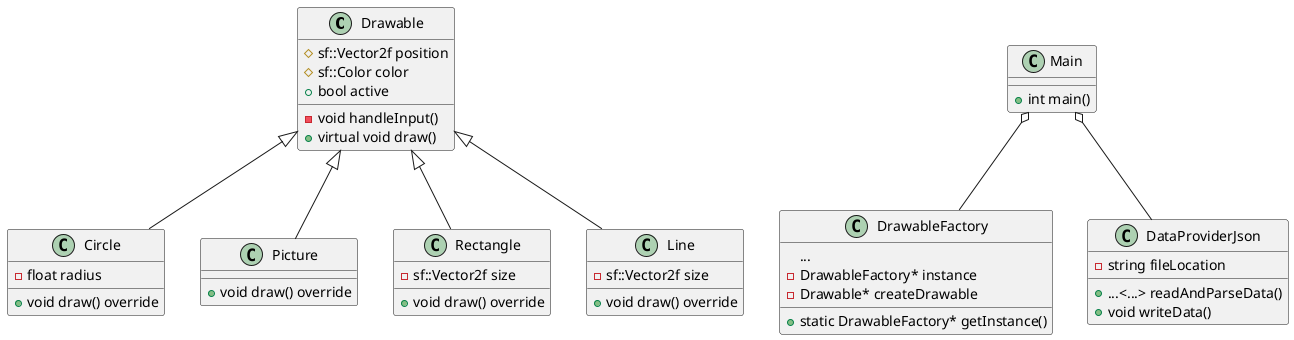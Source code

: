 @startuml FactoryPattern

class Drawable {
  # sf::Vector2f position
  # sf::Color color
  + bool active
  - void handleInput()
  + virtual void draw()
}

class Circle {
  - float radius
  + void draw() override
}

class Picture {
  + void draw() override
}

class Rectangle {
  - sf::Vector2f size
  + void draw() override
}

class Line {
  - sf::Vector2f size
  + void draw() override
}

class DrawableFactory {
  ...
  - DrawableFactory* instance
  - Drawable* createDrawable
  + static DrawableFactory* getInstance()
}

class DataProviderJson {
  - string fileLocation
  + ...<...> readAndParseData()
  + void writeData()
}

class Main {
  + int main()
}

Drawable <|-- Circle
Drawable <|-- Picture
Drawable <|-- Rectangle
Drawable <|-- Line
Main o-- DrawableFactory
Main o-- DataProviderJson

@enduml